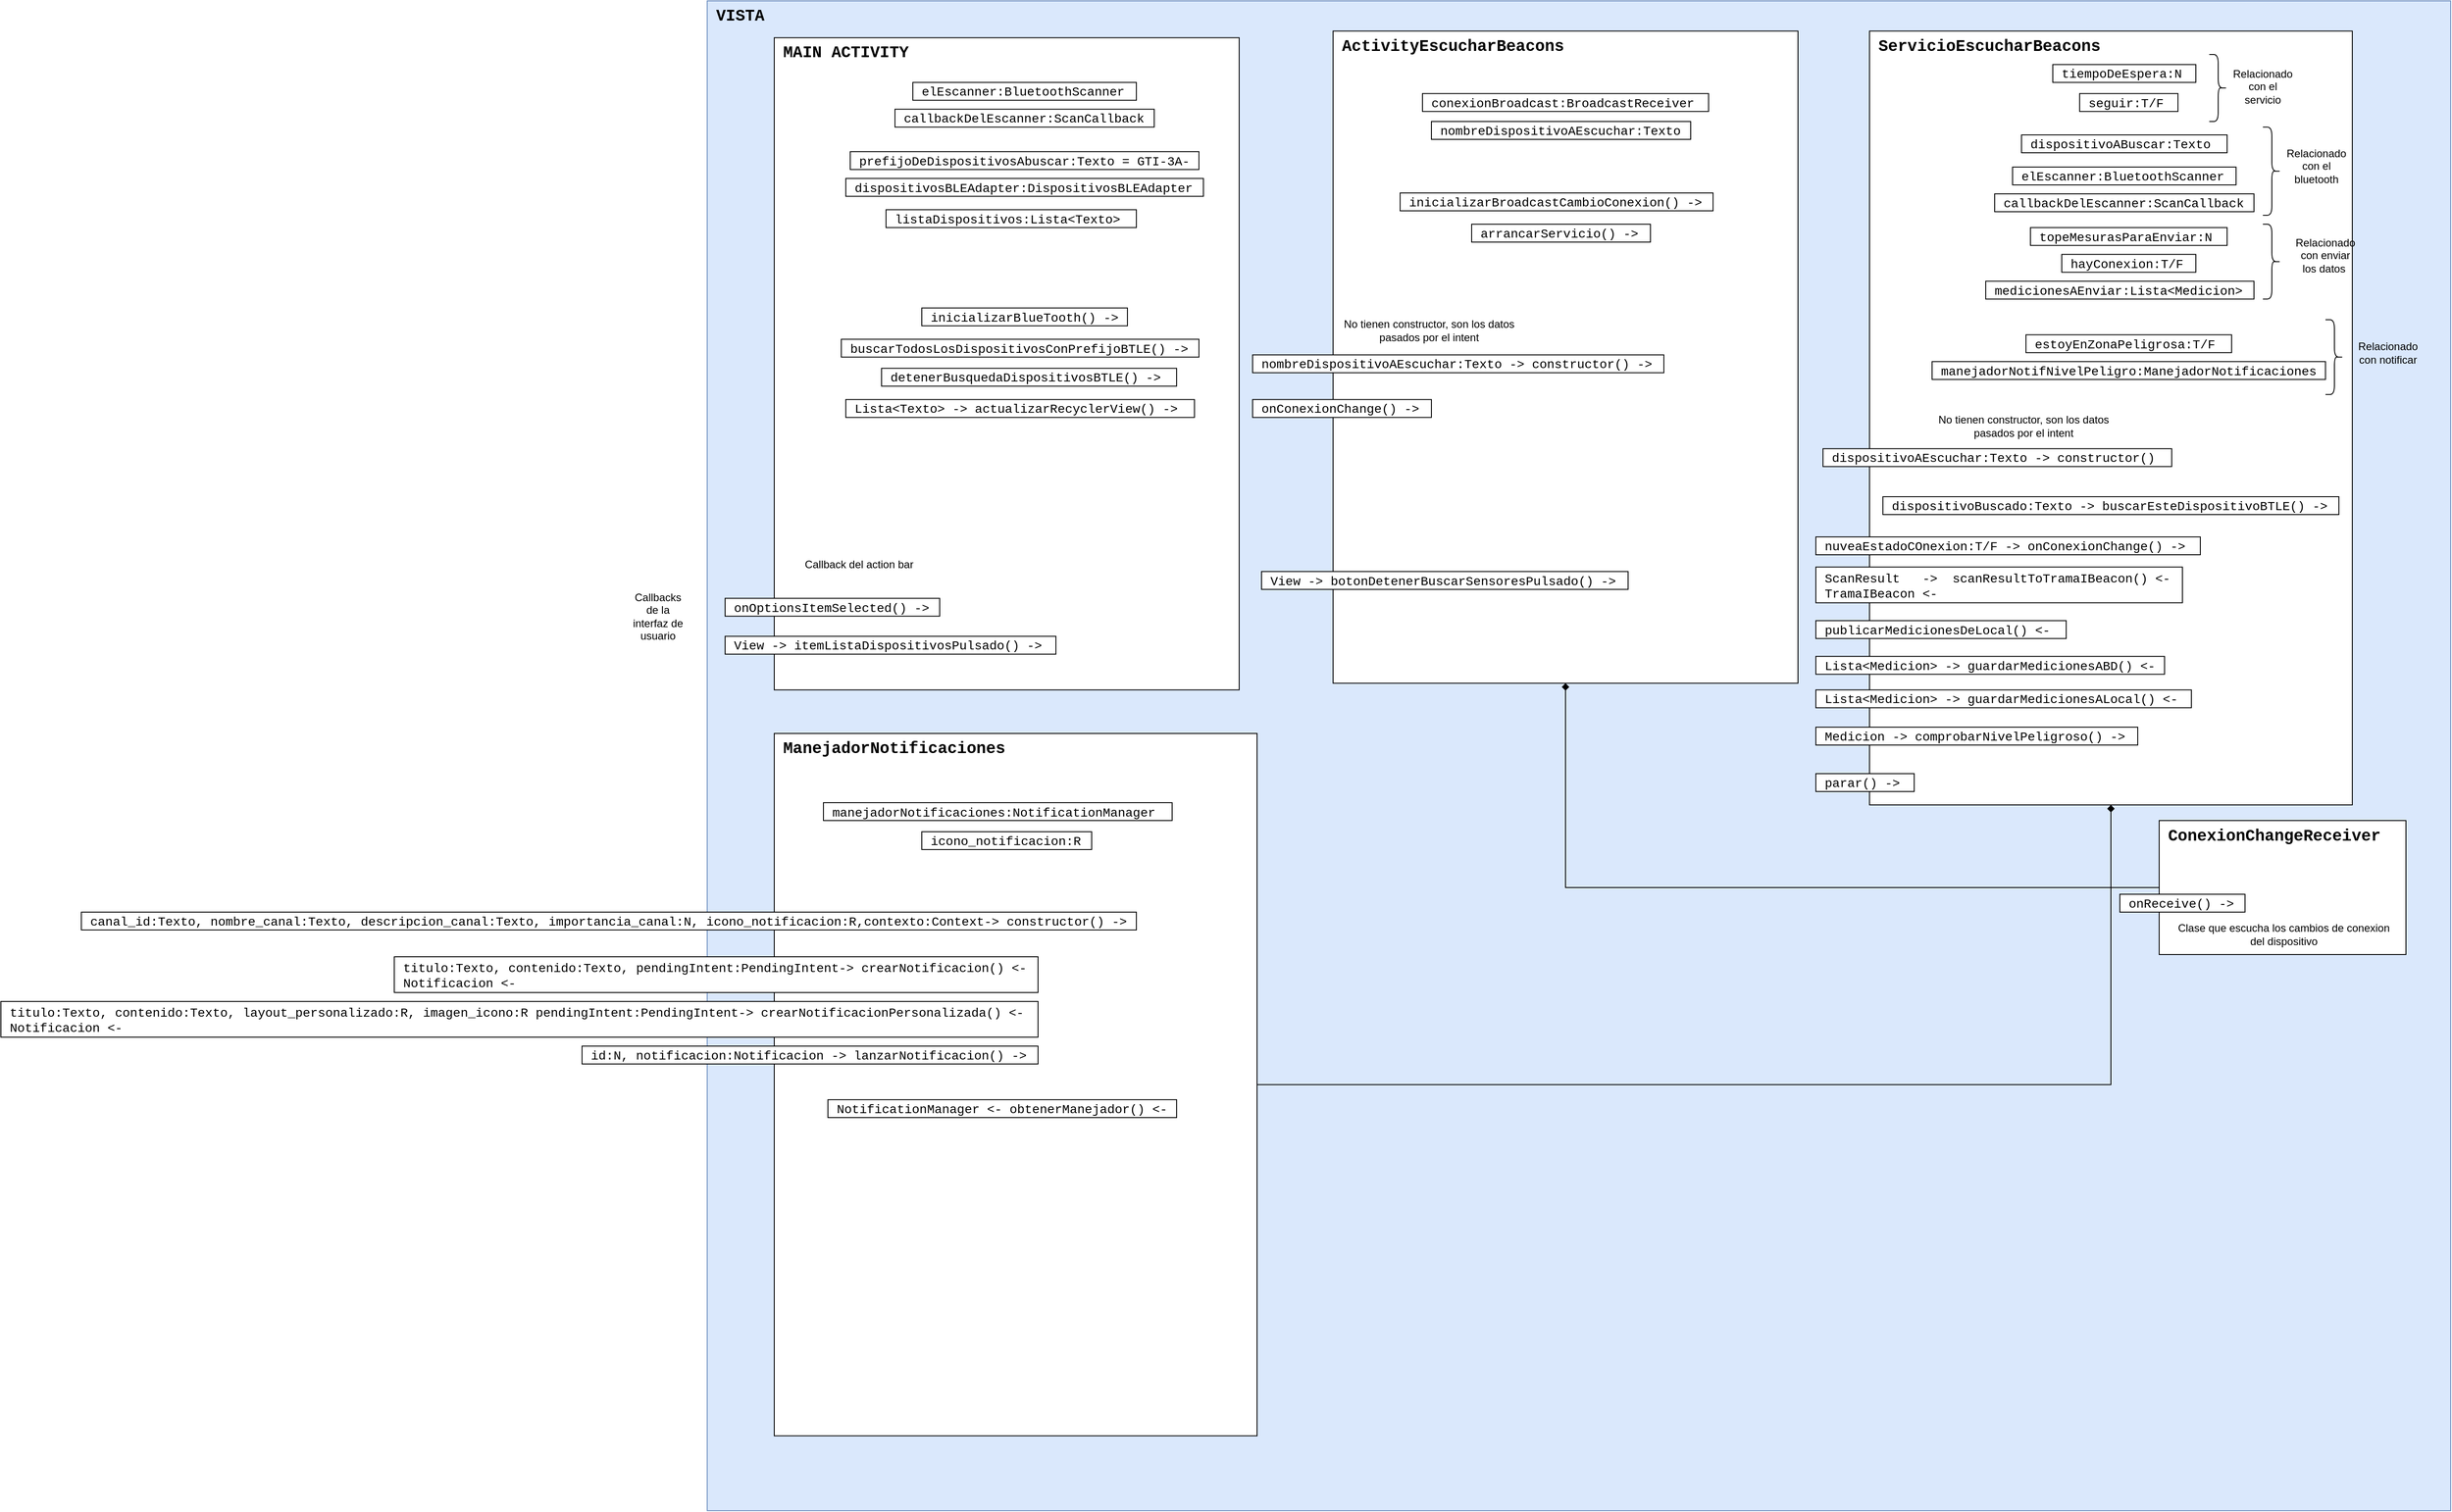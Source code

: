 <mxfile version="15.4.0" type="device" pages="3"><diagram id="PpjksCAnFLQo5MEk05Up" name="DiagramaClasesVista"><mxGraphModel dx="4211" dy="-157" grid="1" gridSize="10" guides="1" tooltips="1" connect="1" arrows="1" fold="1" page="1" pageScale="1" pageWidth="827" pageHeight="1169" math="0" shadow="0"><root><mxCell id="h6xq6ObweR7oOw_CMEho-0"/><mxCell id="h6xq6ObweR7oOw_CMEho-1" parent="h6xq6ObweR7oOw_CMEho-0"/><mxCell id="h6xq6ObweR7oOw_CMEho-2" value="&lt;font face=&quot;Courier New&quot; size=&quot;1&quot;&gt;&lt;b style=&quot;font-size: 18px&quot;&gt;VISTA&lt;/b&gt;&lt;/font&gt;" style="rounded=0;whiteSpace=wrap;html=1;align=left;verticalAlign=top;spacingLeft=8;fillColor=#dae8fc;strokeColor=#6c8ebf;" parent="h6xq6ObweR7oOw_CMEho-1" vertex="1"><mxGeometry x="-1140" y="1560" width="1950" height="1690" as="geometry"/></mxCell><mxCell id="h6xq6ObweR7oOw_CMEho-3" value="&lt;font face=&quot;Courier New&quot;&gt;&lt;span style=&quot;font-size: 18px&quot;&gt;&lt;b&gt;ActivityEscucharBeacons&lt;/b&gt;&lt;/span&gt;&lt;/font&gt;" style="rounded=0;whiteSpace=wrap;html=1;align=left;verticalAlign=top;spacingLeft=8;" parent="h6xq6ObweR7oOw_CMEho-1" vertex="1"><mxGeometry x="-440" y="1593.75" width="520" height="730" as="geometry"/></mxCell><mxCell id="h6xq6ObweR7oOw_CMEho-4" value="&lt;font face=&quot;Courier New&quot; size=&quot;1&quot;&gt;&lt;b style=&quot;font-size: 18px&quot;&gt;MAIN ACTIVITY&lt;/b&gt;&lt;/font&gt;" style="rounded=0;whiteSpace=wrap;html=1;align=left;verticalAlign=top;spacingLeft=8;" parent="h6xq6ObweR7oOw_CMEho-1" vertex="1"><mxGeometry x="-1065" y="1601.25" width="520" height="730" as="geometry"/></mxCell><mxCell id="h6xq6ObweR7oOw_CMEho-5" value="&lt;span style=&quot;font-size: 14px&quot;&gt;elEscanner:BluetoothScanner&lt;br&gt;&lt;/span&gt;" style="rounded=0;whiteSpace=wrap;html=1;align=left;fontFamily=Courier New;autosize=1;spacingTop=2;spacingLeft=8;" parent="h6xq6ObweR7oOw_CMEho-1" vertex="1"><mxGeometry x="-910" y="1651.25" width="250" height="20" as="geometry"/></mxCell><mxCell id="h6xq6ObweR7oOw_CMEho-6" value="&lt;span style=&quot;font-size: 14px&quot;&gt;callbackDelEscanner:ScanCallback&lt;br&gt;&lt;/span&gt;" style="rounded=0;whiteSpace=wrap;html=1;align=left;fontFamily=Courier New;autosize=1;spacingTop=2;spacingLeft=8;" parent="h6xq6ObweR7oOw_CMEho-1" vertex="1"><mxGeometry x="-930" y="1681.25" width="290" height="20" as="geometry"/></mxCell><mxCell id="h6xq6ObweR7oOw_CMEho-7" value="&lt;font style=&quot;font-size: 14px&quot;&gt;buscarTodosLosDispositivosConPrefijoBTLE() -&amp;gt;&lt;/font&gt;" style="rounded=0;whiteSpace=wrap;html=1;align=left;fontFamily=Courier New;autosize=1;spacingTop=2;spacingLeft=8;" parent="h6xq6ObweR7oOw_CMEho-1" vertex="1"><mxGeometry x="-990" y="1938.75" width="400" height="20" as="geometry"/></mxCell><mxCell id="h6xq6ObweR7oOw_CMEho-8" value="&lt;font style=&quot;font-size: 14px&quot;&gt;detenerBusquedaDispositivosBTLE() -&amp;gt;&lt;/font&gt;" style="rounded=0;whiteSpace=wrap;html=1;align=left;fontFamily=Courier New;autosize=1;spacingTop=2;spacingLeft=8;" parent="h6xq6ObweR7oOw_CMEho-1" vertex="1"><mxGeometry x="-945" y="1971.25" width="330" height="20" as="geometry"/></mxCell><mxCell id="h6xq6ObweR7oOw_CMEho-9" value="&lt;font style=&quot;font-size: 14px&quot;&gt;inicializarBlueTooth() -&amp;gt;&lt;/font&gt;" style="rounded=0;whiteSpace=wrap;html=1;align=left;fontFamily=Courier New;autosize=1;spacingTop=2;spacingLeft=8;" parent="h6xq6ObweR7oOw_CMEho-1" vertex="1"><mxGeometry x="-900" y="1903.75" width="230" height="20" as="geometry"/></mxCell><mxCell id="h6xq6ObweR7oOw_CMEho-10" value="&lt;font face=&quot;Courier New&quot; size=&quot;1&quot;&gt;&lt;b style=&quot;font-size: 18px&quot;&gt;ServicioEscucharBeacons&lt;/b&gt;&lt;/font&gt;" style="rounded=0;whiteSpace=wrap;html=1;align=left;verticalAlign=top;spacingLeft=8;" parent="h6xq6ObweR7oOw_CMEho-1" vertex="1"><mxGeometry x="160" y="1593.75" width="540" height="866.25" as="geometry"/></mxCell><mxCell id="h6xq6ObweR7oOw_CMEho-11" value="&lt;span style=&quot;font-size: 14px&quot;&gt;seguir:T/F&lt;br&gt;&lt;/span&gt;" style="rounded=0;whiteSpace=wrap;html=1;align=left;fontFamily=Courier New;autosize=1;spacingTop=2;spacingLeft=8;" parent="h6xq6ObweR7oOw_CMEho-1" vertex="1"><mxGeometry x="395" y="1663.75" width="110" height="20" as="geometry"/></mxCell><mxCell id="h6xq6ObweR7oOw_CMEho-12" value="&lt;font style=&quot;font-size: 14px&quot;&gt;parar() -&amp;gt;&lt;/font&gt;" style="rounded=0;whiteSpace=wrap;html=1;align=left;fontFamily=Courier New;autosize=1;spacingTop=2;spacingLeft=8;" parent="h6xq6ObweR7oOw_CMEho-1" vertex="1"><mxGeometry x="100" y="2425" width="110" height="20" as="geometry"/></mxCell><mxCell id="h6xq6ObweR7oOw_CMEho-13" value="&lt;font style=&quot;font-size: 14px&quot;&gt;dispositivoAEscuchar:Texto -&amp;gt; constructor()&lt;/font&gt;" style="rounded=0;whiteSpace=wrap;html=1;align=left;fontFamily=Courier New;autosize=1;spacingTop=2;spacingLeft=8;" parent="h6xq6ObweR7oOw_CMEho-1" vertex="1"><mxGeometry x="108" y="2061.25" width="390" height="20" as="geometry"/></mxCell><mxCell id="h6xq6ObweR7oOw_CMEho-14" value="&lt;font style=&quot;font-size: 14px&quot;&gt;onOptionsItemSelected() -&amp;gt;&lt;/font&gt;" style="rounded=0;whiteSpace=wrap;html=1;align=left;fontFamily=Courier New;autosize=1;spacingTop=2;spacingLeft=8;" parent="h6xq6ObweR7oOw_CMEho-1" vertex="1"><mxGeometry x="-1120" y="2228.75" width="240" height="20" as="geometry"/></mxCell><mxCell id="h6xq6ObweR7oOw_CMEho-15" value="&lt;span style=&quot;font-size: 14px&quot;&gt;tiempoDeEspera:N&lt;br&gt;&lt;/span&gt;" style="rounded=0;whiteSpace=wrap;html=1;align=left;fontFamily=Courier New;autosize=1;spacingTop=2;spacingLeft=8;" parent="h6xq6ObweR7oOw_CMEho-1" vertex="1"><mxGeometry x="365" y="1631.25" width="160" height="20" as="geometry"/></mxCell><mxCell id="h6xq6ObweR7oOw_CMEho-16" value="&lt;span style=&quot;font-size: 14px&quot;&gt;dispositivosBLEAdapter:DispositivosBLEAdapter&lt;/span&gt;" style="rounded=0;whiteSpace=wrap;html=1;align=left;fontFamily=Courier New;autosize=1;spacingTop=2;spacingLeft=8;" parent="h6xq6ObweR7oOw_CMEho-1" vertex="1"><mxGeometry x="-985" y="1758.75" width="400" height="20" as="geometry"/></mxCell><mxCell id="h6xq6ObweR7oOw_CMEho-17" value="&lt;span style=&quot;font-size: 14px&quot;&gt;listaDispositivos:Lista&amp;lt;Texto&amp;gt;&lt;br&gt;&lt;/span&gt;" style="rounded=0;whiteSpace=wrap;html=1;align=left;fontFamily=Courier New;autosize=1;spacingTop=2;spacingLeft=8;" parent="h6xq6ObweR7oOw_CMEho-1" vertex="1"><mxGeometry x="-940" y="1793.75" width="280" height="20" as="geometry"/></mxCell><mxCell id="h6xq6ObweR7oOw_CMEho-18" value="&lt;font style=&quot;font-size: 14px&quot;&gt;View -&amp;gt; itemListaDispositivosPulsado() -&amp;gt;&lt;/font&gt;" style="rounded=0;whiteSpace=wrap;html=1;align=left;fontFamily=Courier New;autosize=1;spacingTop=2;spacingLeft=8;" parent="h6xq6ObweR7oOw_CMEho-1" vertex="1"><mxGeometry x="-1120" y="2271.25" width="370" height="20" as="geometry"/></mxCell><mxCell id="h6xq6ObweR7oOw_CMEho-19" value="&lt;span style=&quot;font-size: 14px&quot;&gt;dispositivoABuscar:Texto&lt;/span&gt;" style="rounded=0;whiteSpace=wrap;html=1;align=left;fontFamily=Courier New;autosize=1;spacingTop=2;spacingLeft=8;" parent="h6xq6ObweR7oOw_CMEho-1" vertex="1"><mxGeometry x="330" y="1710" width="230" height="20" as="geometry"/></mxCell><mxCell id="h6xq6ObweR7oOw_CMEho-20" value="Callbacks de la interfaz de usuario" style="text;html=1;strokeColor=none;fillColor=none;align=center;verticalAlign=middle;whiteSpace=wrap;rounded=0;" parent="h6xq6ObweR7oOw_CMEho-1" vertex="1"><mxGeometry x="-1230" y="2238.75" width="70" height="20" as="geometry"/></mxCell><mxCell id="h6xq6ObweR7oOw_CMEho-21" style="edgeStyle=orthogonalEdgeStyle;rounded=0;orthogonalLoop=1;jettySize=auto;html=1;endArrow=diamond;endFill=1;" parent="h6xq6ObweR7oOw_CMEho-1" source="h6xq6ObweR7oOw_CMEho-22" target="h6xq6ObweR7oOw_CMEho-3" edge="1"><mxGeometry relative="1" as="geometry"/></mxCell><mxCell id="h6xq6ObweR7oOw_CMEho-22" value="&lt;font face=&quot;Courier New&quot; size=&quot;1&quot;&gt;&lt;b style=&quot;font-size: 18px&quot;&gt;ConexionChangeReceiver&lt;/b&gt;&lt;/font&gt;" style="rounded=0;whiteSpace=wrap;html=1;align=left;verticalAlign=top;spacingLeft=8;" parent="h6xq6ObweR7oOw_CMEho-1" vertex="1"><mxGeometry x="484" y="2477.5" width="276" height="150" as="geometry"/></mxCell><mxCell id="h6xq6ObweR7oOw_CMEho-23" value="&lt;span style=&quot;font-size: 14px&quot;&gt;onReceive() -&amp;gt;&lt;br&gt;&lt;/span&gt;" style="rounded=0;whiteSpace=wrap;html=1;align=left;fontFamily=Courier New;autosize=1;spacingTop=2;spacingLeft=8;" parent="h6xq6ObweR7oOw_CMEho-1" vertex="1"><mxGeometry x="440" y="2560" width="140" height="20" as="geometry"/></mxCell><mxCell id="h6xq6ObweR7oOw_CMEho-24" value="&lt;font style=&quot;font-size: 14px&quot;&gt;inicializarBroadcastCambioConexion() -&amp;gt;&lt;/font&gt;" style="rounded=0;whiteSpace=wrap;html=1;align=left;fontFamily=Courier New;autosize=1;spacingTop=2;spacingLeft=8;" parent="h6xq6ObweR7oOw_CMEho-1" vertex="1"><mxGeometry x="-365" y="1775" width="350" height="20" as="geometry"/></mxCell><mxCell id="h6xq6ObweR7oOw_CMEho-25" value="&lt;font style=&quot;font-size: 14px&quot;&gt;onConexionChange() -&amp;gt;&lt;/font&gt;" style="rounded=0;whiteSpace=wrap;html=1;align=left;fontFamily=Courier New;autosize=1;spacingTop=2;spacingLeft=8;" parent="h6xq6ObweR7oOw_CMEho-1" vertex="1"><mxGeometry x="-530" y="2006.25" width="200" height="20" as="geometry"/></mxCell><mxCell id="h6xq6ObweR7oOw_CMEho-26" value="&lt;font style=&quot;font-size: 14px&quot;&gt;ScanResult&amp;nbsp; &amp;nbsp;-&amp;gt;&amp;nbsp; scanResultToTramaIBeacon() &amp;lt;-&lt;br&gt;TramaIBeacon &amp;lt;-&lt;br&gt;&lt;/font&gt;" style="rounded=0;whiteSpace=wrap;html=1;align=left;fontFamily=Courier New;autosize=1;spacingTop=2;spacingLeft=8;" parent="h6xq6ObweR7oOw_CMEho-1" vertex="1"><mxGeometry x="100" y="2193.75" width="410" height="40" as="geometry"/></mxCell><mxCell id="h6xq6ObweR7oOw_CMEho-27" value="Clase que escucha los cambios de conexion &lt;br&gt;del dispositivo" style="text;html=1;align=center;verticalAlign=middle;resizable=0;points=[];autosize=1;strokeColor=none;fillColor=none;" parent="h6xq6ObweR7oOw_CMEho-1" vertex="1"><mxGeometry x="498" y="2590" width="250" height="30" as="geometry"/></mxCell><mxCell id="h6xq6ObweR7oOw_CMEho-28" value="&lt;span style=&quot;font-size: 14px&quot;&gt;conexionBroadcast:BroadcastReceiver&lt;/span&gt;" style="rounded=0;whiteSpace=wrap;html=1;align=left;fontFamily=Courier New;autosize=1;spacingTop=2;spacingLeft=8;" parent="h6xq6ObweR7oOw_CMEho-1" vertex="1"><mxGeometry x="-340" y="1663.75" width="320" height="20" as="geometry"/></mxCell><mxCell id="h6xq6ObweR7oOw_CMEho-29" value="&lt;font style=&quot;font-size: 14px&quot;&gt;publicarMedicionesDeLocal() &amp;lt;-&lt;/font&gt;" style="rounded=0;whiteSpace=wrap;html=1;align=left;fontFamily=Courier New;autosize=1;spacingTop=2;spacingLeft=8;" parent="h6xq6ObweR7oOw_CMEho-1" vertex="1"><mxGeometry x="100" y="2253.75" width="280" height="20" as="geometry"/></mxCell><mxCell id="h6xq6ObweR7oOw_CMEho-30" value="&lt;font style=&quot;font-size: 14px&quot;&gt;Lista&amp;lt;Medicion&amp;gt; -&amp;gt; guardarMedicionesABD() &amp;lt;-&lt;/font&gt;" style="rounded=0;whiteSpace=wrap;html=1;align=left;fontFamily=Courier New;autosize=1;spacingTop=2;spacingLeft=8;" parent="h6xq6ObweR7oOw_CMEho-1" vertex="1"><mxGeometry x="100" y="2293.75" width="390" height="20" as="geometry"/></mxCell><mxCell id="h6xq6ObweR7oOw_CMEho-31" value="&lt;font style=&quot;font-size: 14px&quot;&gt;Lista&amp;lt;Medicion&amp;gt; -&amp;gt; guardarMedicionesALocal() &amp;lt;-&lt;/font&gt;" style="rounded=0;whiteSpace=wrap;html=1;align=left;fontFamily=Courier New;autosize=1;spacingTop=2;spacingLeft=8;" parent="h6xq6ObweR7oOw_CMEho-1" vertex="1"><mxGeometry x="100" y="2331.25" width="420" height="20" as="geometry"/></mxCell><mxCell id="h6xq6ObweR7oOw_CMEho-32" value="&lt;span style=&quot;font-size: 14px&quot;&gt;prefijoDeDispositivosAbuscar:Texto = GTI-3A-&lt;/span&gt;" style="rounded=0;whiteSpace=wrap;html=1;align=left;fontFamily=Courier New;autosize=1;spacingTop=2;spacingLeft=8;" parent="h6xq6ObweR7oOw_CMEho-1" vertex="1"><mxGeometry x="-980" y="1728.75" width="390" height="20" as="geometry"/></mxCell><mxCell id="h6xq6ObweR7oOw_CMEho-33" value="&lt;font style=&quot;font-size: 14px&quot;&gt;Lista&amp;lt;Texto&amp;gt; -&amp;gt; actualizarRecyclerView() -&amp;gt;&lt;/font&gt;" style="rounded=0;whiteSpace=wrap;html=1;align=left;fontFamily=Courier New;autosize=1;spacingTop=2;spacingLeft=8;" parent="h6xq6ObweR7oOw_CMEho-1" vertex="1"><mxGeometry x="-985" y="2006.25" width="390" height="20" as="geometry"/></mxCell><mxCell id="h6xq6ObweR7oOw_CMEho-34" value="&lt;span style=&quot;font-size: 14px&quot;&gt;nombreDispositivoAEscuchar:Texto&lt;/span&gt;" style="rounded=0;whiteSpace=wrap;html=1;align=left;fontFamily=Courier New;autosize=1;spacingTop=2;spacingLeft=8;" parent="h6xq6ObweR7oOw_CMEho-1" vertex="1"><mxGeometry x="-330" y="1695" width="290" height="20" as="geometry"/></mxCell><mxCell id="h6xq6ObweR7oOw_CMEho-35" value="&lt;font style=&quot;font-size: 14px&quot;&gt;arrancarServicio() -&amp;gt;&lt;/font&gt;" style="rounded=0;whiteSpace=wrap;html=1;align=left;fontFamily=Courier New;autosize=1;spacingTop=2;spacingLeft=8;" parent="h6xq6ObweR7oOw_CMEho-1" vertex="1"><mxGeometry x="-285" y="1810" width="200" height="20" as="geometry"/></mxCell><mxCell id="h6xq6ObweR7oOw_CMEho-36" value="&lt;font style=&quot;font-size: 14px&quot;&gt;View -&amp;gt; botonDetenerBuscarSensoresPulsado() -&amp;gt;&lt;/font&gt;" style="rounded=0;whiteSpace=wrap;html=1;align=left;fontFamily=Courier New;autosize=1;spacingTop=2;spacingLeft=8;" parent="h6xq6ObweR7oOw_CMEho-1" vertex="1"><mxGeometry x="-520" y="2198.75" width="410" height="20" as="geometry"/></mxCell><mxCell id="h6xq6ObweR7oOw_CMEho-37" value="Callback del action bar" style="text;html=1;strokeColor=none;fillColor=none;align=center;verticalAlign=middle;whiteSpace=wrap;rounded=0;" parent="h6xq6ObweR7oOw_CMEho-1" vertex="1"><mxGeometry x="-1040" y="2181.25" width="140" height="20" as="geometry"/></mxCell><mxCell id="h6xq6ObweR7oOw_CMEho-38" value="&lt;font style=&quot;font-size: 14px&quot;&gt;nombreDispositivoAEscuchar:Texto -&amp;gt; constructor() -&amp;gt;&lt;/font&gt;" style="rounded=0;whiteSpace=wrap;html=1;align=left;fontFamily=Courier New;autosize=1;spacingTop=2;spacingLeft=8;" parent="h6xq6ObweR7oOw_CMEho-1" vertex="1"><mxGeometry x="-530" y="1956.25" width="460" height="20" as="geometry"/></mxCell><mxCell id="h6xq6ObweR7oOw_CMEho-39" value="No tienen constructor, son los datos pasados por el intent" style="text;html=1;strokeColor=none;fillColor=none;align=center;verticalAlign=middle;whiteSpace=wrap;rounded=0;" parent="h6xq6ObweR7oOw_CMEho-1" vertex="1"><mxGeometry x="-435" y="1918.75" width="205" height="20" as="geometry"/></mxCell><mxCell id="h6xq6ObweR7oOw_CMEho-40" value="&lt;span style=&quot;font-size: 14px&quot;&gt;topeMesurasParaEnviar:N&lt;/span&gt;" style="rounded=0;whiteSpace=wrap;html=1;align=left;fontFamily=Courier New;autosize=1;spacingTop=2;spacingLeft=8;" parent="h6xq6ObweR7oOw_CMEho-1" vertex="1"><mxGeometry x="340" y="1813.75" width="220" height="20" as="geometry"/></mxCell><mxCell id="h6xq6ObweR7oOw_CMEho-41" value="&lt;span style=&quot;font-size: 14px&quot;&gt;hayConexion:T/F&lt;/span&gt;" style="rounded=0;whiteSpace=wrap;html=1;align=left;fontFamily=Courier New;autosize=1;spacingTop=2;spacingLeft=8;" parent="h6xq6ObweR7oOw_CMEho-1" vertex="1"><mxGeometry x="375" y="1843.75" width="150" height="20" as="geometry"/></mxCell><mxCell id="h6xq6ObweR7oOw_CMEho-42" value="&lt;span style=&quot;font-size: 14px&quot;&gt;medicionesAEnviar:Lista&amp;lt;Medicion&amp;gt;&lt;/span&gt;" style="rounded=0;whiteSpace=wrap;html=1;align=left;fontFamily=Courier New;autosize=1;spacingTop=2;spacingLeft=8;" parent="h6xq6ObweR7oOw_CMEho-1" vertex="1"><mxGeometry x="290" y="1873.75" width="300" height="20" as="geometry"/></mxCell><mxCell id="h6xq6ObweR7oOw_CMEho-43" value="No tienen constructor, son los datos pasados por el intent" style="text;html=1;strokeColor=none;fillColor=none;align=center;verticalAlign=middle;whiteSpace=wrap;rounded=0;" parent="h6xq6ObweR7oOw_CMEho-1" vertex="1"><mxGeometry x="230" y="2026.25" width="205" height="20" as="geometry"/></mxCell><mxCell id="h6xq6ObweR7oOw_CMEho-44" value="&lt;font style=&quot;font-size: 14px&quot;&gt;nuveaEstadoCOnexion:T/F -&amp;gt; onConexionChange() -&amp;gt;&lt;/font&gt;" style="rounded=0;whiteSpace=wrap;html=1;align=left;fontFamily=Courier New;autosize=1;spacingTop=2;spacingLeft=8;" parent="h6xq6ObweR7oOw_CMEho-1" vertex="1"><mxGeometry x="100" y="2160" width="430" height="20" as="geometry"/></mxCell><mxCell id="h6xq6ObweR7oOw_CMEho-45" value="&lt;font style=&quot;font-size: 14px&quot;&gt;dispositivoBuscado:Texto -&amp;gt; buscarEsteDispositivoBTLE() -&amp;gt;&lt;/font&gt;" style="rounded=0;whiteSpace=wrap;html=1;align=left;fontFamily=Courier New;autosize=1;spacingTop=2;spacingLeft=8;" parent="h6xq6ObweR7oOw_CMEho-1" vertex="1"><mxGeometry x="175" y="2115" width="510" height="20" as="geometry"/></mxCell><mxCell id="h6xq6ObweR7oOw_CMEho-46" value="&lt;span style=&quot;font-size: 14px&quot;&gt;elEscanner:BluetoothScanner&lt;br&gt;&lt;/span&gt;" style="rounded=0;whiteSpace=wrap;html=1;align=left;fontFamily=Courier New;autosize=1;spacingTop=2;spacingLeft=8;" parent="h6xq6ObweR7oOw_CMEho-1" vertex="1"><mxGeometry x="320" y="1746" width="250" height="20" as="geometry"/></mxCell><mxCell id="h6xq6ObweR7oOw_CMEho-47" value="&lt;span style=&quot;font-size: 14px&quot;&gt;callbackDelEscanner:ScanCallback&lt;br&gt;&lt;/span&gt;" style="rounded=0;whiteSpace=wrap;html=1;align=left;fontFamily=Courier New;autosize=1;spacingTop=2;spacingLeft=8;" parent="h6xq6ObweR7oOw_CMEho-1" vertex="1"><mxGeometry x="300" y="1776" width="290" height="20" as="geometry"/></mxCell><mxCell id="Y1J-NYwOTmfHycNstFu0-12" style="edgeStyle=orthogonalEdgeStyle;rounded=0;orthogonalLoop=1;jettySize=auto;html=1;entryX=0.5;entryY=1;entryDx=0;entryDy=0;endArrow=diamond;endFill=1;" edge="1" parent="h6xq6ObweR7oOw_CMEho-1" source="5IXQNlhrEMycfJezbHaf-0" target="h6xq6ObweR7oOw_CMEho-10"><mxGeometry relative="1" as="geometry"/></mxCell><mxCell id="5IXQNlhrEMycfJezbHaf-0" value="&lt;font face=&quot;Courier New&quot; size=&quot;1&quot;&gt;&lt;b style=&quot;font-size: 18px&quot;&gt;ManejadorNotificaciones&lt;/b&gt;&lt;/font&gt;" style="rounded=0;whiteSpace=wrap;html=1;align=left;verticalAlign=top;spacingLeft=8;" parent="h6xq6ObweR7oOw_CMEho-1" vertex="1"><mxGeometry x="-1065" y="2380" width="540" height="786.25" as="geometry"/></mxCell><mxCell id="5IXQNlhrEMycfJezbHaf-1" value="&lt;font style=&quot;font-size: 14px&quot;&gt;canal_id:Texto, nombre_canal:Texto, descripcion_canal:Texto, importancia_canal:N, icono_notificacion:R,contexto:Context-&amp;gt; constructor() -&amp;gt;&lt;/font&gt;" style="rounded=0;whiteSpace=wrap;html=1;align=left;fontFamily=Courier New;autosize=1;spacingTop=2;spacingLeft=8;" parent="h6xq6ObweR7oOw_CMEho-1" vertex="1"><mxGeometry x="-1840" y="2580" width="1180" height="20" as="geometry"/></mxCell><mxCell id="5IXQNlhrEMycfJezbHaf-2" value="&lt;span style=&quot;font-size: 14px&quot;&gt;manejadorNotificaciones:NotificationManager&lt;br&gt;&lt;/span&gt;" style="rounded=0;whiteSpace=wrap;html=1;align=left;fontFamily=Courier New;autosize=1;spacingTop=2;spacingLeft=8;" parent="h6xq6ObweR7oOw_CMEho-1" vertex="1"><mxGeometry x="-1010" y="2457.5" width="390" height="20" as="geometry"/></mxCell><mxCell id="5IXQNlhrEMycfJezbHaf-3" value="&lt;span style=&quot;font-size: 14px&quot;&gt;icono_notificacion:R&lt;br&gt;&lt;/span&gt;" style="rounded=0;whiteSpace=wrap;html=1;align=left;fontFamily=Courier New;autosize=1;spacingTop=2;spacingLeft=8;" parent="h6xq6ObweR7oOw_CMEho-1" vertex="1"><mxGeometry x="-900" y="2490" width="190" height="20" as="geometry"/></mxCell><mxCell id="5IXQNlhrEMycfJezbHaf-4" value="&lt;font style=&quot;font-size: 14px&quot;&gt;titulo:Texto, contenido:Texto, pendingIntent:PendingIntent-&amp;gt; crearNotificacion() &amp;lt;-&lt;br&gt;Notificacion &amp;lt;-&lt;br&gt;&lt;/font&gt;" style="rounded=0;whiteSpace=wrap;html=1;align=left;fontFamily=Courier New;autosize=1;spacingTop=2;spacingLeft=8;" parent="h6xq6ObweR7oOw_CMEho-1" vertex="1"><mxGeometry x="-1490" y="2630" width="720" height="40" as="geometry"/></mxCell><mxCell id="5IXQNlhrEMycfJezbHaf-5" value="&lt;font style=&quot;font-size: 14px&quot;&gt;titulo:Texto, contenido:Texto, layout_personalizado:R, imagen_icono:R pendingIntent:PendingIntent-&amp;gt; crearNotificacionPersonalizada() &amp;lt;-&lt;br&gt;Notificacion &amp;lt;-&lt;/font&gt;" style="rounded=0;whiteSpace=wrap;html=1;align=left;fontFamily=Courier New;autosize=1;spacingTop=2;spacingLeft=8;" parent="h6xq6ObweR7oOw_CMEho-1" vertex="1"><mxGeometry x="-1930" y="2680" width="1160" height="40" as="geometry"/></mxCell><mxCell id="5IXQNlhrEMycfJezbHaf-6" value="&lt;font style=&quot;font-size: 14px&quot;&gt;id:N, notificacion:Notificacion -&amp;gt; lanzarNotificacion() -&amp;gt;&lt;/font&gt;" style="rounded=0;whiteSpace=wrap;html=1;align=left;fontFamily=Courier New;autosize=1;spacingTop=2;spacingLeft=8;" parent="h6xq6ObweR7oOw_CMEho-1" vertex="1"><mxGeometry x="-1280" y="2730" width="510" height="20" as="geometry"/></mxCell><mxCell id="5IXQNlhrEMycfJezbHaf-7" value="&lt;font style=&quot;font-size: 14px&quot;&gt;NotificationManager &amp;lt;- obtenerManejador() &amp;lt;-&lt;/font&gt;" style="rounded=0;whiteSpace=wrap;html=1;align=left;fontFamily=Courier New;autosize=1;spacingTop=2;spacingLeft=8;" parent="h6xq6ObweR7oOw_CMEho-1" vertex="1"><mxGeometry x="-1005" y="2790" width="390" height="20" as="geometry"/></mxCell><mxCell id="4aO5NuHxaXDIMx0ZBlGS-0" value="&lt;font style=&quot;font-size: 14px&quot;&gt;Medicion -&amp;gt; comprobarNivelPeligroso() -&amp;gt;&lt;/font&gt;" style="rounded=0;whiteSpace=wrap;html=1;align=left;fontFamily=Courier New;autosize=1;spacingTop=2;spacingLeft=8;" parent="h6xq6ObweR7oOw_CMEho-1" vertex="1"><mxGeometry x="100" y="2373" width="360" height="20" as="geometry"/></mxCell><mxCell id="Y1J-NYwOTmfHycNstFu0-2" value="&lt;span style=&quot;font-size: 14px&quot;&gt;estoyEnZonaPeligrosa:T/F&lt;/span&gt;" style="rounded=0;whiteSpace=wrap;html=1;align=left;fontFamily=Courier New;autosize=1;spacingTop=2;spacingLeft=8;" vertex="1" parent="h6xq6ObweR7oOw_CMEho-1"><mxGeometry x="335" y="1933.75" width="230" height="20" as="geometry"/></mxCell><mxCell id="Y1J-NYwOTmfHycNstFu0-3" value="&lt;span style=&quot;font-size: 14px&quot;&gt;manejadorNotifNivelPeligro:&lt;/span&gt;&lt;span style=&quot;font-size: 14px&quot;&gt;ManejadorNotificaciones&lt;/span&gt;" style="rounded=0;whiteSpace=wrap;html=1;align=left;fontFamily=Courier New;autosize=1;spacingTop=2;spacingLeft=8;" vertex="1" parent="h6xq6ObweR7oOw_CMEho-1"><mxGeometry x="230" y="1963.75" width="440" height="20" as="geometry"/></mxCell><mxCell id="Y1J-NYwOTmfHycNstFu0-4" value="" style="shape=curlyBracket;whiteSpace=wrap;html=1;rounded=1;flipH=1;" vertex="1" parent="h6xq6ObweR7oOw_CMEho-1"><mxGeometry x="540" y="1620" width="20" height="75" as="geometry"/></mxCell><mxCell id="Y1J-NYwOTmfHycNstFu0-5" value="" style="shape=curlyBracket;whiteSpace=wrap;html=1;rounded=1;flipH=1;" vertex="1" parent="h6xq6ObweR7oOw_CMEho-1"><mxGeometry x="600" y="1701.25" width="20" height="98.75" as="geometry"/></mxCell><mxCell id="Y1J-NYwOTmfHycNstFu0-6" value="" style="shape=curlyBracket;whiteSpace=wrap;html=1;rounded=1;flipH=1;" vertex="1" parent="h6xq6ObweR7oOw_CMEho-1"><mxGeometry x="600" y="1810" width="20" height="83.75" as="geometry"/></mxCell><mxCell id="Y1J-NYwOTmfHycNstFu0-7" value="" style="shape=curlyBracket;whiteSpace=wrap;html=1;rounded=1;flipH=1;" vertex="1" parent="h6xq6ObweR7oOw_CMEho-1"><mxGeometry x="670" y="1916.87" width="20" height="83.75" as="geometry"/></mxCell><mxCell id="Y1J-NYwOTmfHycNstFu0-8" value="Relacionado con el servicio" style="text;html=1;strokeColor=none;fillColor=none;align=center;verticalAlign=middle;whiteSpace=wrap;rounded=0;" vertex="1" parent="h6xq6ObweR7oOw_CMEho-1"><mxGeometry x="570" y="1641.25" width="60" height="30" as="geometry"/></mxCell><mxCell id="Y1J-NYwOTmfHycNstFu0-9" value="Relacionado con el bluetooth" style="text;html=1;strokeColor=none;fillColor=none;align=center;verticalAlign=middle;whiteSpace=wrap;rounded=0;" vertex="1" parent="h6xq6ObweR7oOw_CMEho-1"><mxGeometry x="630" y="1730" width="60" height="30" as="geometry"/></mxCell><mxCell id="Y1J-NYwOTmfHycNstFu0-10" value="Relacionado con enviar los datos&amp;nbsp;" style="text;html=1;strokeColor=none;fillColor=none;align=center;verticalAlign=middle;whiteSpace=wrap;rounded=0;" vertex="1" parent="h6xq6ObweR7oOw_CMEho-1"><mxGeometry x="640" y="1830" width="60" height="30" as="geometry"/></mxCell><mxCell id="Y1J-NYwOTmfHycNstFu0-11" value="Relacionado con notificar" style="text;html=1;strokeColor=none;fillColor=none;align=center;verticalAlign=middle;whiteSpace=wrap;rounded=0;" vertex="1" parent="h6xq6ObweR7oOw_CMEho-1"><mxGeometry x="710" y="1938.75" width="60" height="30" as="geometry"/></mxCell></root></mxGraphModel></diagram><diagram id="niqKveM-cPIij-iBnaV7" name="DiagrmaClasesModelo"><mxGraphModel dx="2534" dy="-1351" grid="1" gridSize="10" guides="1" tooltips="1" connect="1" arrows="1" fold="1" page="1" pageScale="1" pageWidth="827" pageHeight="1169" math="0" shadow="0"><root><mxCell id="0"/><mxCell id="1" parent="0"/><mxCell id="Yf9VTnjEiYJzbtocawID-52" value="&lt;font face=&quot;Courier New&quot; size=&quot;1&quot;&gt;&lt;b style=&quot;font-size: 18px&quot;&gt;Modelo&lt;/b&gt;&lt;/font&gt;" style="rounded=0;whiteSpace=wrap;html=1;align=left;verticalAlign=top;spacingLeft=8;fillColor=#d5e8d4;strokeColor=#82b366;" parent="1" vertex="1"><mxGeometry x="-120" y="2770" width="2130" height="520" as="geometry"/></mxCell><mxCell id="lUE_ML87lK5sm1XcFSUJ-17" value="&lt;font face=&quot;Courier New&quot; size=&quot;1&quot;&gt;&lt;b style=&quot;font-size: 18px&quot;&gt;TramaIBeacon&lt;/b&gt;&lt;/font&gt;" style="rounded=0;whiteSpace=wrap;html=1;align=left;verticalAlign=top;spacingLeft=8;" parent="1" vertex="1"><mxGeometry x="-30" y="2840" width="460" height="350" as="geometry"/></mxCell><mxCell id="lUE_ML87lK5sm1XcFSUJ-18" value="&lt;span style=&quot;font-size: 14px&quot;&gt;prefijo:Texto&lt;br&gt;&lt;/span&gt;" style="rounded=0;whiteSpace=wrap;html=1;align=left;fontFamily=Courier New;autosize=1;spacingTop=2;spacingLeft=8;" parent="1" vertex="1"><mxGeometry x="90" y="2890" width="130" height="20" as="geometry"/></mxCell><mxCell id="lUE_ML87lK5sm1XcFSUJ-32" value="&lt;span style=&quot;font-size: 14px&quot;&gt;uuid&lt;/span&gt;&lt;span style=&quot;font-size: 14px&quot;&gt;:Texto&lt;/span&gt;&lt;span style=&quot;font-size: 14px&quot;&gt;&lt;br&gt;&lt;/span&gt;" style="rounded=0;whiteSpace=wrap;html=1;align=left;fontFamily=Courier New;autosize=1;spacingTop=2;spacingLeft=8;" parent="1" vertex="1"><mxGeometry x="260" y="2890" width="110" height="20" as="geometry"/></mxCell><mxCell id="lUE_ML87lK5sm1XcFSUJ-33" value="&lt;span style=&quot;font-size: 14px&quot;&gt;losBytes&lt;/span&gt;&lt;span style=&quot;font-size: 14px&quot;&gt;:Texto&lt;/span&gt;&lt;span style=&quot;font-size: 14px&quot;&gt;&lt;br&gt;&lt;/span&gt;" style="rounded=0;whiteSpace=wrap;html=1;align=left;fontFamily=Courier New;autosize=1;spacingTop=2;spacingLeft=8;" parent="1" vertex="1"><mxGeometry x="85" y="2920" width="140" height="20" as="geometry"/></mxCell><mxCell id="lUE_ML87lK5sm1XcFSUJ-34" value="&lt;span style=&quot;font-size: 14px&quot;&gt;major&lt;/span&gt;&lt;span style=&quot;font-size: 14px&quot;&gt;:N&lt;/span&gt;&lt;span style=&quot;font-size: 14px&quot;&gt;&lt;br&gt;&lt;/span&gt;" style="rounded=0;whiteSpace=wrap;html=1;align=left;fontFamily=Courier New;autosize=1;spacingTop=2;spacingLeft=8;" parent="1" vertex="1"><mxGeometry x="275" y="2920" width="80" height="20" as="geometry"/></mxCell><mxCell id="lUE_ML87lK5sm1XcFSUJ-35" value="&lt;span style=&quot;font-size: 14px&quot;&gt;advFlags&lt;/span&gt;&lt;span style=&quot;font-size: 14px&quot;&gt;:N&lt;/span&gt;&lt;span style=&quot;font-size: 14px&quot;&gt;&lt;br&gt;&lt;/span&gt;" style="rounded=0;whiteSpace=wrap;html=1;align=left;fontFamily=Courier New;autosize=1;spacingTop=2;spacingLeft=8;" parent="1" vertex="1"><mxGeometry x="245" y="2950" width="110" height="20" as="geometry"/></mxCell><mxCell id="lUE_ML87lK5sm1XcFSUJ-36" value="&lt;span style=&quot;font-size: 14px&quot;&gt;minor&lt;/span&gt;&lt;span style=&quot;font-size: 14px&quot;&gt;:N&lt;/span&gt;&lt;span style=&quot;font-size: 14px&quot;&gt;&lt;br&gt;&lt;/span&gt;" style="rounded=0;whiteSpace=wrap;html=1;align=left;fontFamily=Courier New;autosize=1;spacingTop=2;spacingLeft=8;" parent="1" vertex="1"><mxGeometry x="110" y="2950" width="80" height="20" as="geometry"/></mxCell><mxCell id="lUE_ML87lK5sm1XcFSUJ-37" value="&lt;span style=&quot;font-size: 14px&quot;&gt;advHeader&lt;/span&gt;&lt;span style=&quot;font-size: 14px&quot;&gt;:N&lt;/span&gt;&lt;span style=&quot;font-size: 14px&quot;&gt;&lt;br&gt;&lt;/span&gt;" style="rounded=0;whiteSpace=wrap;html=1;align=left;fontFamily=Courier New;autosize=1;spacingTop=2;spacingLeft=8;" parent="1" vertex="1"><mxGeometry x="80" y="2980" width="120" height="20" as="geometry"/></mxCell><mxCell id="lUE_ML87lK5sm1XcFSUJ-38" value="&lt;span style=&quot;font-size: 14px&quot;&gt;companyID&lt;/span&gt;&lt;span style=&quot;font-size: 14px&quot;&gt;:N&lt;/span&gt;&lt;span style=&quot;font-size: 14px&quot;&gt;&lt;br&gt;&lt;/span&gt;" style="rounded=0;whiteSpace=wrap;html=1;align=left;fontFamily=Courier New;autosize=1;spacingTop=2;spacingLeft=8;" parent="1" vertex="1"><mxGeometry x="240" y="2980" width="120" height="20" as="geometry"/></mxCell><mxCell id="lUE_ML87lK5sm1XcFSUJ-56" value="&lt;span style=&quot;font-size: 14px&quot;&gt;txPower:Z&lt;br&gt;&lt;/span&gt;" style="rounded=0;whiteSpace=wrap;html=1;align=left;fontFamily=Courier New;autosize=1;spacingTop=2;spacingLeft=8;" parent="1" vertex="1"><mxGeometry x="160" y="3030" width="100" height="20" as="geometry"/></mxCell><mxCell id="lUE_ML87lK5sm1XcFSUJ-57" value="&lt;span style=&quot;font-size: 14px&quot;&gt;iBeaconType:N&lt;br&gt;&lt;/span&gt;" style="rounded=0;whiteSpace=wrap;html=1;align=left;fontFamily=Courier New;autosize=1;spacingTop=2;spacingLeft=8;" parent="1" vertex="1"><mxGeometry x="145" y="3055" width="130" height="20" as="geometry"/></mxCell><mxCell id="lUE_ML87lK5sm1XcFSUJ-58" value="&lt;span style=&quot;font-size: 14px&quot;&gt;iBeaconLength:N&lt;br&gt;&lt;/span&gt;" style="rounded=0;whiteSpace=wrap;html=1;align=left;fontFamily=Courier New;autosize=1;spacingTop=2;spacingLeft=8;" parent="1" vertex="1"><mxGeometry x="130" y="3080" width="150" height="20" as="geometry"/></mxCell><mxCell id="lUE_ML87lK5sm1XcFSUJ-78" value="&lt;span style=&quot;font-size: 14px&quot;&gt;bytes:Texto&amp;nbsp;&lt;/span&gt;&lt;span style=&quot;font-size: 14px&quot;&gt;-&amp;gt; constructor() -&amp;gt;&lt;br&gt;&lt;/span&gt;" style="rounded=0;whiteSpace=wrap;html=1;align=left;fontFamily=Courier New;autosize=1;spacingTop=2;spacingLeft=8;" parent="1" vertex="1"><mxGeometry x="-85" y="3150" width="280" height="20" as="geometry"/></mxCell><mxCell id="EEgAv1nQ82-T1933ii0m-4" value="advHeader, advFlags, iBeaconType,&lt;br&gt;iBeaconLength y companyID &lt;br&gt;son numeros hex&amp;nbsp;" style="text;html=1;align=center;verticalAlign=middle;resizable=0;points=[];autosize=1;strokeColor=none;fillColor=none;fontStyle=1" parent="1" vertex="1"><mxGeometry x="100" y="2780" width="220" height="50" as="geometry"/></mxCell><mxCell id="YWG97MvclwKWBX4LMwII-6" style="edgeStyle=orthogonalEdgeStyle;rounded=0;orthogonalLoop=1;jettySize=auto;html=1;endArrow=none;endFill=0;startArrow=diamond;startFill=1;" parent="1" source="Yf9VTnjEiYJzbtocawID-4" target="Yf9VTnjEiYJzbtocawID-17" edge="1"><mxGeometry relative="1" as="geometry"/></mxCell><mxCell id="Yf9VTnjEiYJzbtocawID-4" value="&lt;font face=&quot;Courier New&quot; size=&quot;1&quot;&gt;&lt;b style=&quot;font-size: 18px&quot;&gt;Medicion&lt;/b&gt;&lt;/font&gt;" style="rounded=0;whiteSpace=wrap;html=1;align=left;verticalAlign=top;spacingLeft=8;" parent="1" vertex="1"><mxGeometry x="519" y="2840" width="981" height="440" as="geometry"/></mxCell><mxCell id="Yf9VTnjEiYJzbtocawID-5" value="&lt;span style=&quot;font-size: 14px&quot;&gt;fecha:Texto&lt;br&gt;&lt;/span&gt;" style="rounded=0;whiteSpace=wrap;html=1;align=left;fontFamily=Courier New;autosize=1;spacingTop=2;spacingLeft=8;" parent="1" vertex="1"><mxGeometry x="549" y="2878" width="120" height="20" as="geometry"/></mxCell><mxCell id="Yf9VTnjEiYJzbtocawID-6" value="&lt;span style=&quot;font-size: 14px&quot;&gt;valor:R&lt;br&gt;&lt;/span&gt;" style="rounded=0;whiteSpace=wrap;html=1;align=left;fontFamily=Courier New;autosize=1;spacingTop=2;spacingLeft=8;" parent="1" vertex="1"><mxGeometry x="743" y="2878" width="80" height="20" as="geometry"/></mxCell><mxCell id="Yf9VTnjEiYJzbtocawID-7" value="&lt;span style=&quot;font-size: 14px&quot;&gt;posicion:Posicion&lt;br&gt;&lt;/span&gt;" style="rounded=0;whiteSpace=wrap;html=1;align=left;fontFamily=Courier New;autosize=1;spacingTop=2;spacingLeft=8;" parent="1" vertex="1"><mxGeometry x="519" y="2913" width="170" height="20" as="geometry"/></mxCell><mxCell id="Yf9VTnjEiYJzbtocawID-9" value="&lt;span style=&quot;font-size: 14px&quot;&gt;sensorID:Texto&lt;br&gt;&lt;/span&gt;" style="rounded=0;whiteSpace=wrap;html=1;align=left;fontFamily=Courier New;autosize=1;spacingTop=2;spacingLeft=8;" parent="1" vertex="1"><mxGeometry x="713" y="2913" width="140" height="20" as="geometry"/></mxCell><mxCell id="Yf9VTnjEiYJzbtocawID-16" value="&lt;span style=&quot;font-size: 14px&quot;&gt;fecha:Texto, usuarioID:N, sensorID:Texto, Posicion, valor:R, TipoMedicion&lt;/span&gt;&lt;span style=&quot;font-size: 14px&quot;&gt;-&amp;gt; constructor()-&amp;gt;&lt;br&gt;&lt;/span&gt;" style="rounded=0;whiteSpace=wrap;html=1;align=left;fontFamily=Courier New;autosize=1;spacingTop=2;spacingLeft=8;" parent="1" vertex="1"><mxGeometry x="440" y="3020" width="790" height="20" as="geometry"/></mxCell><mxCell id="Yf9VTnjEiYJzbtocawID-17" value="&lt;font face=&quot;Courier New&quot; size=&quot;1&quot;&gt;&lt;b style=&quot;font-size: 18px&quot;&gt;Posicion&lt;/b&gt;&lt;/font&gt;" style="rounded=0;whiteSpace=wrap;html=1;align=left;verticalAlign=top;spacingLeft=8;" parent="1" vertex="1"><mxGeometry x="1588" y="2835" width="340" height="215" as="geometry"/></mxCell><mxCell id="Yf9VTnjEiYJzbtocawID-18" value="&lt;span style=&quot;font-size: 14px&quot;&gt;latitud:R&lt;br&gt;&lt;/span&gt;" style="rounded=0;whiteSpace=wrap;html=1;align=left;fontFamily=Courier New;autosize=1;spacingTop=2;spacingLeft=8;" parent="1" vertex="1"><mxGeometry x="1648" y="2890" width="100" height="20" as="geometry"/></mxCell><mxCell id="Yf9VTnjEiYJzbtocawID-19" value="&lt;span style=&quot;font-size: 14px&quot;&gt;longitud:R&lt;br&gt;&lt;/span&gt;" style="rounded=0;whiteSpace=wrap;html=1;align=left;fontFamily=Courier New;autosize=1;spacingTop=2;spacingLeft=8;" parent="1" vertex="1"><mxGeometry x="1778" y="2890" width="110" height="20" as="geometry"/></mxCell><mxCell id="Yf9VTnjEiYJzbtocawID-29" value="&lt;span style=&quot;font-size: 14px&quot;&gt;R, R&amp;nbsp;&lt;/span&gt;&lt;span style=&quot;font-size: 14px&quot;&gt;-&amp;gt; constructor() -&amp;gt;&lt;br&gt;&lt;/span&gt;" style="rounded=0;whiteSpace=wrap;html=1;align=left;fontFamily=Courier New;autosize=1;spacingTop=2;spacingLeft=8;" parent="1" vertex="1"><mxGeometry x="1838" y="2945" width="230" height="20" as="geometry"/></mxCell><mxCell id="Yf9VTnjEiYJzbtocawID-32" value="&lt;span style=&quot;font-size: 14px&quot;&gt;usuarioID:N&lt;br&gt;&lt;/span&gt;" style="rounded=0;whiteSpace=wrap;html=1;align=left;fontFamily=Courier New;autosize=1;spacingTop=2;spacingLeft=8;" parent="1" vertex="1"><mxGeometry x="544" y="2948" width="120" height="20" as="geometry"/></mxCell><mxCell id="YWG97MvclwKWBX4LMwII-4" value="Informacion de la trama beacon&amp;nbsp;" style="text;html=1;strokeColor=none;fillColor=none;align=center;verticalAlign=middle;whiteSpace=wrap;rounded=0;" parent="1" vertex="1"><mxGeometry x="-95" y="3110" width="40" height="20" as="geometry"/></mxCell><mxCell id="5HNf2qIdMEL1I3mMlcs8-34" value="&lt;span style=&quot;font-size: 14px&quot;&gt;Cursor -&amp;gt; constructor()&lt;br&gt;&lt;/span&gt;" style="rounded=0;whiteSpace=wrap;html=1;align=left;fontFamily=Courier New;autosize=1;spacingTop=2;spacingLeft=8;" parent="1" vertex="1"><mxGeometry x="439" y="3050" width="220" height="20" as="geometry"/></mxCell><mxCell id="5HNf2qIdMEL1I3mMlcs8-35" value="&lt;span style=&quot;font-size: 14px&quot;&gt;TramaIBeacon -&amp;gt; constructor() -&amp;gt;&lt;br&gt;&lt;/span&gt;" style="rounded=0;whiteSpace=wrap;html=1;align=left;fontFamily=Courier New;autosize=1;spacingTop=2;spacingLeft=8;" parent="1" vertex="1"><mxGeometry x="440" y="3080" width="290" height="20" as="geometry"/></mxCell><mxCell id="5HNf2qIdMEL1I3mMlcs8-36" value="&lt;span style=&quot;font-size: 14px&quot;&gt;-&amp;gt;&amp;nbsp; &amp;nbsp; &amp;nbsp; toJSON() &amp;lt;-&lt;br&gt;&amp;lt;-&amp;nbsp;&lt;/span&gt;&lt;span style=&quot;font-size: 14px&quot;&gt;Texto&lt;/span&gt;&lt;span style=&quot;font-size: 14px&quot;&gt;&lt;br&gt;&lt;/span&gt;" style="rounded=0;whiteSpace=wrap;html=1;align=left;fontFamily=Courier New;autosize=1;spacingTop=2;spacingLeft=8;" parent="1" vertex="1"><mxGeometry x="440" y="3170" width="180" height="40" as="geometry"/></mxCell><mxCell id="5HNf2qIdMEL1I3mMlcs8-37" value="&lt;span style=&quot;font-size: 14px&quot;&gt;Lista&amp;lt;Medicion&amp;gt; -&amp;gt; listaMedicionesToJSON() &amp;lt;-&lt;br&gt;&lt;/span&gt;&lt;span style=&quot;font-size: 14px&quot;&gt;&amp;lt;- Texto&lt;/span&gt;&lt;span style=&quot;font-size: 14px&quot;&gt;&lt;br&gt;&lt;/span&gt;" style="rounded=0;whiteSpace=wrap;html=1;align=left;fontFamily=Courier New;autosize=1;spacingTop=2;spacingLeft=8;" parent="1" vertex="1"><mxGeometry x="439" y="3220" width="400" height="40" as="geometry"/></mxCell><mxCell id="5HNf2qIdMEL1I3mMlcs8-38" value="&lt;span style=&quot;font-size: 14px&quot;&gt;&amp;nbsp; &amp;nbsp; &amp;nbsp; -&amp;gt;&amp;nbsp; &amp;nbsp; &amp;nbsp; &amp;nbsp; &amp;nbsp; toContentValues() &amp;lt;-&lt;br&gt;&lt;/span&gt;&lt;span style=&quot;font-size: 14px&quot;&gt;&amp;lt;- ContentValues&lt;/span&gt;&lt;span style=&quot;font-size: 14px&quot;&gt;&lt;br&gt;&lt;/span&gt;" style="rounded=0;whiteSpace=wrap;html=1;align=left;fontFamily=Courier New;autosize=1;spacingTop=2;spacingLeft=8;" parent="1" vertex="1"><mxGeometry x="440" y="3110" width="340" height="40" as="geometry"/></mxCell><mxCell id="5HNf2qIdMEL1I3mMlcs8-39" value="ContentValues y Cursor son clases para trabajar con sqlite" style="text;html=1;strokeColor=none;fillColor=none;align=center;verticalAlign=middle;whiteSpace=wrap;rounded=0;" parent="1" vertex="1"><mxGeometry x="870" y="3100" width="190" height="20" as="geometry"/></mxCell><mxCell id="Bb54jgHxFoBN8q7YZv5f-1" value="&lt;span style=&quot;font-size: 14px&quot;&gt;tipo:TipoMedicion&lt;br&gt;&lt;/span&gt;" style="rounded=0;whiteSpace=wrap;html=1;align=left;fontFamily=Courier New;autosize=1;spacingTop=2;spacingLeft=8;" parent="1" vertex="1"><mxGeometry x="710" y="2948" width="170" height="20" as="geometry"/></mxCell><mxCell id="Bb54jgHxFoBN8q7YZv5f-3" value="&lt;font face=&quot;Courier New&quot; size=&quot;1&quot;&gt;&lt;b style=&quot;font-size: 18px&quot;&gt;TipoMedicion&lt;br&gt;&lt;/b&gt;&lt;/font&gt;" style="rounded=0;whiteSpace=wrap;html=1;align=left;verticalAlign=top;spacingLeft=8;" parent="1" vertex="1"><mxGeometry x="963" y="3150" width="257" height="220" as="geometry"/></mxCell><mxCell id="Bb54jgHxFoBN8q7YZv5f-4" value="&lt;span style=&quot;font-size: 14px&quot;&gt;nombreGas:Texto&lt;br&gt;&lt;/span&gt;" style="rounded=0;whiteSpace=wrap;html=1;align=left;fontFamily=Courier New;autosize=1;spacingTop=2;spacingLeft=8;" parent="1" vertex="1"><mxGeometry x="1005" y="3190" width="150" height="20" as="geometry"/></mxCell><mxCell id="Bb54jgHxFoBN8q7YZv5f-5" value="&lt;span style=&quot;font-size: 14px&quot;&gt;idGas:N&lt;br&gt;&lt;/span&gt;" style="rounded=0;whiteSpace=wrap;html=1;align=left;fontFamily=Courier New;autosize=1;spacingTop=2;spacingLeft=8;" parent="1" vertex="1"><mxGeometry x="1040" y="3220" width="80" height="20" as="geometry"/></mxCell><mxCell id="Bb54jgHxFoBN8q7YZv5f-6" value="&lt;span style=&quot;font-size: 14px&quot;&gt;CO(MonoxidoCarbono,0)&lt;br&gt;&lt;/span&gt;" style="rounded=0;whiteSpace=wrap;html=1;align=left;fontFamily=Courier New;autosize=1;spacingTop=2;spacingLeft=8;" parent="1" vertex="1"><mxGeometry x="970" y="3250" width="200" height="20" as="geometry"/></mxCell><mxCell id="Bb54jgHxFoBN8q7YZv5f-7" value="&lt;span style=&quot;font-size: 14px&quot;&gt;NO2(Dioxido de nitrogeno, 1)&lt;br&gt;&lt;/span&gt;" style="rounded=0;whiteSpace=wrap;html=1;align=left;fontFamily=Courier New;autosize=1;spacingTop=2;spacingLeft=8;" parent="1" vertex="1"><mxGeometry x="970" y="3280" width="260" height="20" as="geometry"/></mxCell><mxCell id="EDdCnn8GKmu6h-R6eZtZ-1" value="&lt;span style=&quot;font-size: 14px&quot;&gt;SO2(&quot;Dioxido de azufre&quot;,2)&lt;/span&gt;" style="rounded=0;whiteSpace=wrap;html=1;align=left;fontFamily=Courier New;autosize=1;spacingTop=2;spacingLeft=8;" parent="1" vertex="1"><mxGeometry x="970" y="3310" width="240" height="20" as="geometry"/></mxCell><mxCell id="EDdCnn8GKmu6h-R6eZtZ-2" value="&lt;span style=&quot;font-size: 14px&quot;&gt;O3(&quot;Ozono&quot;,3)&lt;/span&gt;" style="rounded=0;whiteSpace=wrap;html=1;align=left;fontFamily=Courier New;autosize=1;spacingTop=2;spacingLeft=8;" parent="1" vertex="1"><mxGeometry x="970" y="3340" width="130" height="20" as="geometry"/></mxCell><mxCell id="AWudfZ1Rdpi0QvN67QTh-1" value="&lt;font face=&quot;Courier New&quot; size=&quot;1&quot;&gt;&lt;b style=&quot;font-size: 18px&quot;&gt;NivelPeligro&lt;br&gt;&lt;/b&gt;&lt;/font&gt;" style="rounded=0;whiteSpace=wrap;html=1;align=left;verticalAlign=top;spacingLeft=8;" vertex="1" parent="1"><mxGeometry x="1241" y="3150" width="257" height="160" as="geometry"/></mxCell><mxCell id="AWudfZ1Rdpi0QvN67QTh-2" value="&lt;span style=&quot;font-size: 14px&quot;&gt;LEVE&lt;br&gt;&lt;/span&gt;" style="rounded=0;whiteSpace=wrap;html=1;align=left;fontFamily=Courier New;autosize=1;spacingTop=2;spacingLeft=8;" vertex="1" parent="1"><mxGeometry x="1260" y="3200" width="60" height="20" as="geometry"/></mxCell><mxCell id="AWudfZ1Rdpi0QvN67QTh-3" value="&lt;span style=&quot;font-size: 14px&quot;&gt;MODERADO&lt;br&gt;&lt;/span&gt;" style="rounded=0;whiteSpace=wrap;html=1;align=left;fontFamily=Courier New;autosize=1;spacingTop=2;spacingLeft=8;" vertex="1" parent="1"><mxGeometry x="1260" y="3230" width="90" height="20" as="geometry"/></mxCell><mxCell id="AWudfZ1Rdpi0QvN67QTh-4" value="&lt;span style=&quot;font-size: 14px&quot;&gt;ALTO&lt;br&gt;&lt;/span&gt;" style="rounded=0;whiteSpace=wrap;html=1;align=left;fontFamily=Courier New;autosize=1;spacingTop=2;spacingLeft=8;" vertex="1" parent="1"><mxGeometry x="1260" y="3260" width="60" height="20" as="geometry"/></mxCell><mxCell id="AWudfZ1Rdpi0QvN67QTh-5" value="&lt;span style=&quot;font-size: 14px&quot;&gt;nivelPeligro:NivelPeligro&lt;br&gt;&lt;/span&gt;" style="rounded=0;whiteSpace=wrap;html=1;align=left;fontFamily=Courier New;autosize=1;spacingTop=2;spacingLeft=8;" vertex="1" parent="1"><mxGeometry x="920" y="2878" width="230" height="20" as="geometry"/></mxCell><mxCell id="AWudfZ1Rdpi0QvN67QTh-6" value="valor autocalculado segun valor y tipo" style="text;html=1;strokeColor=none;fillColor=none;align=center;verticalAlign=middle;whiteSpace=wrap;rounded=0;" vertex="1" parent="1"><mxGeometry x="940" y="2910" width="190" height="20" as="geometry"/></mxCell><mxCell id="AWudfZ1Rdpi0QvN67QTh-7" value="&lt;span style=&quot;font-size: 14px&quot;&gt;TipoMedicion, valor:R -&amp;gt; calcularNivelPeligroGas() -&amp;gt;&lt;br&gt;&lt;/span&gt;NivelPeligro &amp;lt;-" style="rounded=0;whiteSpace=wrap;html=1;align=left;fontFamily=Courier New;autosize=1;spacingTop=2;spacingLeft=8;" vertex="1" parent="1"><mxGeometry x="920" y="2940" width="470" height="40" as="geometry"/></mxCell></root></mxGraphModel></diagram><diagram id="qPf6_NrDO7BsTfVqkn4m" name="DiagramaClasesLogica"><mxGraphModel dx="1038" dy="-562" grid="1" gridSize="10" guides="1" tooltips="1" connect="1" arrows="1" fold="1" page="1" pageScale="1" pageWidth="827" pageHeight="1169" math="0" shadow="0"><root><mxCell id="AvBser_xLklg3zAQcyq_-0"/><mxCell id="AvBser_xLklg3zAQcyq_-1" parent="AvBser_xLklg3zAQcyq_-0"/><mxCell id="GRjrUUsEukZB98iEvsnz-0" value="&lt;font face=&quot;Courier New&quot; size=&quot;1&quot;&gt;&lt;b style=&quot;font-size: 18px&quot;&gt;Lógica Negocio&lt;/b&gt;&lt;/font&gt;" style="rounded=0;whiteSpace=wrap;html=1;align=left;verticalAlign=top;spacingLeft=8;fillColor=#dae8fc;strokeColor=#6c8ebf;" parent="AvBser_xLklg3zAQcyq_-1" vertex="1"><mxGeometry x="890" y="1590" width="1510" height="1140" as="geometry"/></mxCell><mxCell id="GRjrUUsEukZB98iEvsnz-1" value="&lt;font face=&quot;Courier New&quot; size=&quot;1&quot;&gt;&lt;b style=&quot;font-size: 18px&quot;&gt;Logica&lt;/b&gt;&lt;/font&gt;" style="rounded=0;whiteSpace=wrap;html=1;align=left;verticalAlign=top;spacingLeft=8;" parent="AvBser_xLklg3zAQcyq_-1" vertex="1"><mxGeometry x="855" y="1650" width="415" height="400" as="geometry"/></mxCell><mxCell id="GRjrUUsEukZB98iEvsnz-2" value="&lt;span style=&quot;font-size: 14px&quot;&gt;Lista&amp;lt;Medicion&amp;gt; -&amp;gt; publicarMediciones() &amp;lt;-&lt;br&gt;&lt;/span&gt;" style="rounded=0;whiteSpace=wrap;html=1;align=left;fontFamily=Courier New;autosize=1;spacingTop=2;spacingLeft=8;" parent="AvBser_xLklg3zAQcyq_-1" vertex="1"><mxGeometry x="720" y="1758.75" width="380" height="20" as="geometry"/></mxCell><mxCell id="GRjrUUsEukZB98iEvsnz-3" value="&lt;font face=&quot;Courier New&quot; size=&quot;1&quot;&gt;&lt;b style=&quot;font-size: 18px&quot;&gt;PeticionarioREST&lt;/b&gt;&lt;/font&gt;" style="rounded=0;whiteSpace=wrap;html=1;align=left;verticalAlign=top;spacingLeft=8;" parent="AvBser_xLklg3zAQcyq_-1" vertex="1"><mxGeometry x="1385" y="1615" width="450" height="410" as="geometry"/></mxCell><mxCell id="GRjrUUsEukZB98iEvsnz-4" value="&lt;span style=&quot;font-size: 14px&quot;&gt;elMetodo:Texto&lt;br&gt;&lt;/span&gt;" style="rounded=0;whiteSpace=wrap;html=1;align=left;fontFamily=Courier New;autosize=1;spacingTop=2;spacingLeft=8;" parent="AvBser_xLklg3zAQcyq_-1" vertex="1"><mxGeometry x="1540" y="1685" width="140" height="20" as="geometry"/></mxCell><mxCell id="GRjrUUsEukZB98iEvsnz-5" value="&lt;span style=&quot;font-size: 14px&quot;&gt;urlDestino:Texto&lt;br&gt;&lt;/span&gt;" style="rounded=0;whiteSpace=wrap;html=1;align=left;fontFamily=Courier New;autosize=1;spacingTop=2;spacingLeft=8;" parent="AvBser_xLklg3zAQcyq_-1" vertex="1"><mxGeometry x="1530" y="1715" width="160" height="20" as="geometry"/></mxCell><mxCell id="GRjrUUsEukZB98iEvsnz-6" value="&lt;span style=&quot;font-size: 14px&quot;&gt;elCuerpo:Texto&lt;br&gt;&lt;/span&gt;" style="rounded=0;whiteSpace=wrap;html=1;align=left;fontFamily=Courier New;autosize=1;spacingTop=2;spacingLeft=8;" parent="AvBser_xLklg3zAQcyq_-1" vertex="1"><mxGeometry x="1540" y="1744" width="140" height="20" as="geometry"/></mxCell><mxCell id="GRjrUUsEukZB98iEvsnz-7" value="&lt;span style=&quot;font-size: 14px&quot;&gt;laRespuesta:RespuestaRest&lt;br&gt;&lt;/span&gt;" style="rounded=0;whiteSpace=wrap;html=1;align=left;fontFamily=Courier New;autosize=1;spacingTop=2;spacingLeft=8;" parent="AvBser_xLklg3zAQcyq_-1" vertex="1"><mxGeometry x="1504" y="1775" width="230" height="20" as="geometry"/></mxCell><mxCell id="GRjrUUsEukZB98iEvsnz-8" value="&lt;font face=&quot;Courier New&quot; size=&quot;1&quot;&gt;&lt;b style=&quot;font-size: 18px&quot;&gt;RespuestaRest&lt;/b&gt;&lt;/font&gt;" style="rounded=0;whiteSpace=wrap;html=1;align=left;verticalAlign=top;spacingLeft=8;" parent="AvBser_xLklg3zAQcyq_-1" vertex="1"><mxGeometry x="1744" y="1660" width="421" height="130" as="geometry"/></mxCell><mxCell id="GRjrUUsEukZB98iEvsnz-9" value="&lt;span style=&quot;font-size: 14px&quot;&gt;callback: (codigo:N, cuerpo:Texto -&amp;gt; ())&lt;br&gt;&lt;/span&gt;" style="rounded=0;whiteSpace=wrap;html=1;align=left;fontFamily=Courier New;autosize=1;spacingTop=2;spacingLeft=8;" parent="AvBser_xLklg3zAQcyq_-1" vertex="1"><mxGeometry x="1796" y="1710" width="360" height="20" as="geometry"/></mxCell><mxCell id="GRjrUUsEukZB98iEvsnz-10" value="&lt;span style=&quot;font-size: 14px&quot;&gt;codigoRespuesta:N&lt;br&gt;&lt;/span&gt;" style="rounded=0;whiteSpace=wrap;html=1;align=left;fontFamily=Courier New;autosize=1;spacingTop=2;spacingLeft=8;" parent="AvBser_xLklg3zAQcyq_-1" vertex="1"><mxGeometry x="1520" y="1815" width="170" height="20" as="geometry"/></mxCell><mxCell id="GRjrUUsEukZB98iEvsnz-11" value="&lt;span style=&quot;font-size: 14px&quot;&gt;cuerpoRespuesta:Texto&lt;br&gt;&lt;/span&gt;" style="rounded=0;whiteSpace=wrap;html=1;align=left;fontFamily=Courier New;autosize=1;spacingTop=2;spacingLeft=8;" parent="AvBser_xLklg3zAQcyq_-1" vertex="1"><mxGeometry x="1535" y="1845" width="170" height="20" as="geometry"/></mxCell><mxCell id="GRjrUUsEukZB98iEvsnz-12" value="&lt;span style=&quot;font-size: 14px&quot;&gt;metodo:Texto, urlDestino:Texto, cuerpo:Texto, laRespuesta:RespuestaRest -&amp;gt; hacerPeticionRest() &amp;lt;-&lt;br&gt;&lt;/span&gt;" style="rounded=0;whiteSpace=wrap;html=1;align=left;fontFamily=Courier New;autosize=1;spacingTop=2;spacingLeft=8;" parent="AvBser_xLklg3zAQcyq_-1" vertex="1"><mxGeometry x="1315" y="1945" width="840" height="20" as="geometry"/></mxCell><mxCell id="GRjrUUsEukZB98iEvsnz-13" value="&lt;span style=&quot;font-size: 14px&quot;&gt;constructor()&lt;br&gt;&lt;/span&gt;" style="rounded=0;whiteSpace=wrap;html=1;align=left;fontFamily=Courier New;autosize=1;spacingTop=2;spacingLeft=8;" parent="AvBser_xLklg3zAQcyq_-1" vertex="1"><mxGeometry x="1315" y="1915" width="130" height="20" as="geometry"/></mxCell><mxCell id="GRjrUUsEukZB98iEvsnz-14" value="&lt;font face=&quot;Courier New&quot; size=&quot;1&quot;&gt;&lt;b style=&quot;font-size: 18px&quot;&gt;SQLITE&lt;/b&gt;&lt;/font&gt;" style="rounded=0;whiteSpace=wrap;html=1;align=left;verticalAlign=top;spacingLeft=8;fillColor=#e3c800;strokeColor=#B09500;fontColor=#000000;" parent="AvBser_xLklg3zAQcyq_-1" vertex="1"><mxGeometry x="1103" y="2147.5" width="657" height="530" as="geometry"/></mxCell><mxCell id="GRjrUUsEukZB98iEvsnz-15" value="&lt;font face=&quot;Courier New&quot; size=&quot;1&quot;&gt;&lt;b style=&quot;font-size: 18px&quot;&gt;MedicionDBHelper&lt;/b&gt;&lt;/font&gt;" style="rounded=0;whiteSpace=wrap;html=1;align=left;verticalAlign=top;spacingLeft=8;" parent="AvBser_xLklg3zAQcyq_-1" vertex="1"><mxGeometry x="1060" y="2205" width="410" height="330" as="geometry"/></mxCell><mxCell id="GRjrUUsEukZB98iEvsnz-16" value="&lt;span style=&quot;font-size: 14px&quot;&gt;DATABASE_NAME:Texto = Mediciones.db&lt;br&gt;&lt;/span&gt;" style="rounded=0;whiteSpace=wrap;html=1;align=left;fontFamily=Courier New;autosize=1;spacingTop=2;spacingLeft=8;" parent="AvBser_xLklg3zAQcyq_-1" vertex="1"><mxGeometry x="1090" y="2247.5" width="320" height="20" as="geometry"/></mxCell><mxCell id="GRjrUUsEukZB98iEvsnz-17" value="&lt;span style=&quot;font-size: 14px&quot;&gt;DATABASE_VERSION:N = 1&lt;br&gt;&lt;/span&gt;" style="rounded=0;whiteSpace=wrap;html=1;align=left;fontFamily=Courier New;autosize=1;spacingTop=2;spacingLeft=8;" parent="AvBser_xLklg3zAQcyq_-1" vertex="1"><mxGeometry x="1160" y="2287.5" width="210" height="20" as="geometry"/></mxCell><mxCell id="GRjrUUsEukZB98iEvsnz-18" value="&lt;span style=&quot;font-size: 14px&quot;&gt;constructor()&lt;br&gt;&lt;/span&gt;" style="rounded=0;whiteSpace=wrap;html=1;align=left;fontFamily=Courier New;autosize=1;spacingTop=2;spacingLeft=8;" parent="AvBser_xLklg3zAQcyq_-1" vertex="1"><mxGeometry x="1000" y="2337.5" width="130" height="20" as="geometry"/></mxCell><mxCell id="GRjrUUsEukZB98iEvsnz-19" value="&lt;span style=&quot;font-size: 14px&quot;&gt;Lista&amp;lt;MedicionCO2&amp;gt; -&amp;gt; guardarMedicionesSQLITE() -&amp;gt;&lt;br&gt;&lt;/span&gt;" style="rounded=0;whiteSpace=wrap;html=1;align=left;fontFamily=Courier New;autosize=1;spacingTop=2;spacingLeft=8;" parent="AvBser_xLklg3zAQcyq_-1" vertex="1"><mxGeometry x="1000" y="2399.5" width="440" height="20" as="geometry"/></mxCell><mxCell id="GRjrUUsEukZB98iEvsnz-20" value="&lt;span style=&quot;font-size: 14px&quot;&gt;&amp;nbsp; &amp;nbsp; &amp;nbsp; &amp;nbsp; &amp;nbsp;-&amp;gt;&amp;nbsp; &amp;nbsp; &amp;nbsp; &amp;nbsp;obtener50Mediciones() &amp;lt;-&lt;br&gt;&lt;/span&gt;&lt;span style=&quot;font-size: 14px&quot;&gt;&amp;lt;- Lista&amp;lt;Medicion&amp;gt;&lt;/span&gt;&lt;span style=&quot;font-size: 14px&quot;&gt;&lt;br&gt;&lt;/span&gt;" style="rounded=0;whiteSpace=wrap;html=1;align=left;fontFamily=Courier New;autosize=1;spacingTop=2;spacingLeft=8;" parent="AvBser_xLklg3zAQcyq_-1" vertex="1"><mxGeometry x="1000" y="2437.5" width="380" height="40" as="geometry"/></mxCell><mxCell id="GRjrUUsEukZB98iEvsnz-21" value="&lt;span style=&quot;font-size: 14px&quot;&gt;&amp;nbsp;borrarUltimas50Mediciones() -&amp;gt;&lt;/span&gt;&lt;span style=&quot;font-size: 14px&quot;&gt;&lt;br&gt;&lt;/span&gt;" style="rounded=0;whiteSpace=wrap;html=1;align=left;fontFamily=Courier New;autosize=1;spacingTop=2;spacingLeft=8;" parent="AvBser_xLklg3zAQcyq_-1" vertex="1"><mxGeometry x="1000" y="2490" width="280" height="20" as="geometry"/></mxCell><mxCell id="GRjrUUsEukZB98iEvsnz-22" value="" style="shape=cylinder3;whiteSpace=wrap;html=1;boundedLbl=1;backgroundOutline=1;size=15;" parent="AvBser_xLklg3zAQcyq_-1" vertex="1"><mxGeometry x="1610" y="2367.5" width="60" height="80" as="geometry"/></mxCell><mxCell id="GRjrUUsEukZB98iEvsnz-23" value="&lt;span style=&quot;font-size: 14px&quot;&gt;Lista&amp;lt;Medicion&amp;gt; -&amp;gt; guardarMedicionesLocal() &amp;lt;-&lt;br&gt;&lt;/span&gt;" style="rounded=0;whiteSpace=wrap;html=1;align=left;fontFamily=Courier New;autosize=1;spacingTop=2;spacingLeft=8;" parent="AvBser_xLklg3zAQcyq_-1" vertex="1"><mxGeometry x="720" y="1795" width="410" height="20" as="geometry"/></mxCell><mxCell id="GRjrUUsEukZB98iEvsnz-24" value="&lt;span style=&quot;font-size: 14px&quot;&gt;&amp;nbsp; &amp;nbsp; &amp;nbsp; &amp;nbsp; &amp;nbsp;-&amp;gt;&amp;nbsp; &amp;nbsp; obtenerPrimeras50MedicionesDeBDLocal() &amp;lt;-&lt;br&gt;&amp;lt;-&amp;nbsp;&lt;/span&gt;&lt;span style=&quot;font-size: 14px&quot;&gt;Lista&amp;lt;Medicion&amp;gt;&lt;/span&gt;&lt;span style=&quot;font-size: 14px&quot;&gt;&lt;br&gt;&lt;/span&gt;" style="rounded=0;whiteSpace=wrap;html=1;align=left;fontFamily=Courier New;autosize=1;spacingTop=2;spacingLeft=8;" parent="AvBser_xLklg3zAQcyq_-1" vertex="1"><mxGeometry x="720" y="1835" width="490" height="40" as="geometry"/></mxCell><mxCell id="GRjrUUsEukZB98iEvsnz-25" value="&lt;span style=&quot;font-size: 14px&quot;&gt;borrarPrimeras50MedicionesDeBDLocal() &amp;lt;-&lt;/span&gt;" style="rounded=0;whiteSpace=wrap;html=1;align=left;fontFamily=Courier New;autosize=1;spacingTop=2;spacingLeft=8;" parent="AvBser_xLklg3zAQcyq_-1" vertex="1"><mxGeometry x="720" y="1898.75" width="360" height="20" as="geometry"/></mxCell><mxCell id="QFamK3HQThOlXQnn5CDL-0" value="&lt;font face=&quot;Courier New&quot; size=&quot;1&quot;&gt;&lt;b style=&quot;font-size: 18px&quot;&gt;Utilidades&lt;br&gt;&lt;/b&gt;&lt;/font&gt;" style="rounded=0;whiteSpace=wrap;html=1;align=left;verticalAlign=top;spacingLeft=8;" parent="AvBser_xLklg3zAQcyq_-1" vertex="1"><mxGeometry x="1886" y="2350" width="400" height="320" as="geometry"/></mxCell><mxCell id="QFamK3HQThOlXQnn5CDL-1" value="&lt;span style=&quot;font-size: 14px&quot;&gt;Texto&amp;nbsp;&lt;/span&gt;&lt;span style=&quot;font-size: 14px&quot;&gt;-&amp;gt; bytesToString() -&amp;gt; Texto&lt;br&gt;&lt;/span&gt;" style="rounded=0;whiteSpace=wrap;html=1;align=left;fontFamily=Courier New;autosize=1;spacingTop=2;spacingLeft=8;" parent="AvBser_xLklg3zAQcyq_-1" vertex="1"><mxGeometry x="1796" y="2425" width="300" height="20" as="geometry"/></mxCell><mxCell id="QFamK3HQThOlXQnn5CDL-2" value="&lt;span style=&quot;font-size: 14px&quot;&gt;Texto&amp;nbsp;&lt;/span&gt;&lt;span style=&quot;font-size: 14px&quot;&gt;-&amp;gt; bytesToInt() -&amp;gt; N&lt;br&gt;&lt;/span&gt;" style="rounded=0;whiteSpace=wrap;html=1;align=left;fontFamily=Courier New;autosize=1;spacingTop=2;spacingLeft=8;" parent="AvBser_xLklg3zAQcyq_-1" vertex="1"><mxGeometry x="1796" y="2465" width="240" height="20" as="geometry"/></mxCell><mxCell id="QFamK3HQThOlXQnn5CDL-3" value="&lt;span style=&quot;font-size: 14px&quot;&gt;Texto&amp;nbsp;&lt;/span&gt;&lt;span style=&quot;font-size: 14px&quot;&gt;-&amp;gt; bytesToLong() -&amp;gt; N&lt;br&gt;&lt;/span&gt;" style="rounded=0;whiteSpace=wrap;html=1;align=left;fontFamily=Courier New;autosize=1;spacingTop=2;spacingLeft=8;" parent="AvBser_xLklg3zAQcyq_-1" vertex="1"><mxGeometry x="1796" y="2500" width="250" height="20" as="geometry"/></mxCell><mxCell id="QFamK3HQThOlXQnn5CDL-4" value="&lt;span style=&quot;font-size: 14px&quot;&gt;Texto&amp;nbsp;&lt;/span&gt;&lt;span style=&quot;font-size: 14px&quot;&gt;-&amp;gt; bytesToHexString() -&amp;gt; Texto&lt;br&gt;&lt;/span&gt;" style="rounded=0;whiteSpace=wrap;html=1;align=left;fontFamily=Courier New;autosize=1;spacingTop=2;spacingLeft=8;" parent="AvBser_xLklg3zAQcyq_-1" vertex="1"><mxGeometry x="1796" y="2535" width="330" height="20" as="geometry"/></mxCell><mxCell id="QFamK3HQThOlXQnn5CDL-5" value="Estan los metodos más usados de la clase" style="text;html=1;align=center;verticalAlign=middle;resizable=0;points=[];autosize=1;strokeColor=none;fillColor=none;" parent="AvBser_xLklg3zAQcyq_-1" vertex="1"><mxGeometry x="1966" y="2595" width="240" height="20" as="geometry"/></mxCell><mxCell id="QFamK3HQThOlXQnn5CDL-6" value="&lt;span style=&quot;font-size: 14px&quot;&gt;hayConexion() -&amp;gt; T/F&lt;br&gt;&lt;/span&gt;" style="rounded=0;whiteSpace=wrap;html=1;align=left;fontFamily=Courier New;autosize=1;spacingTop=2;spacingLeft=8;" parent="AvBser_xLklg3zAQcyq_-1" vertex="1"><mxGeometry x="1796" y="2570" width="190" height="20" as="geometry"/></mxCell></root></mxGraphModel></diagram></mxfile>